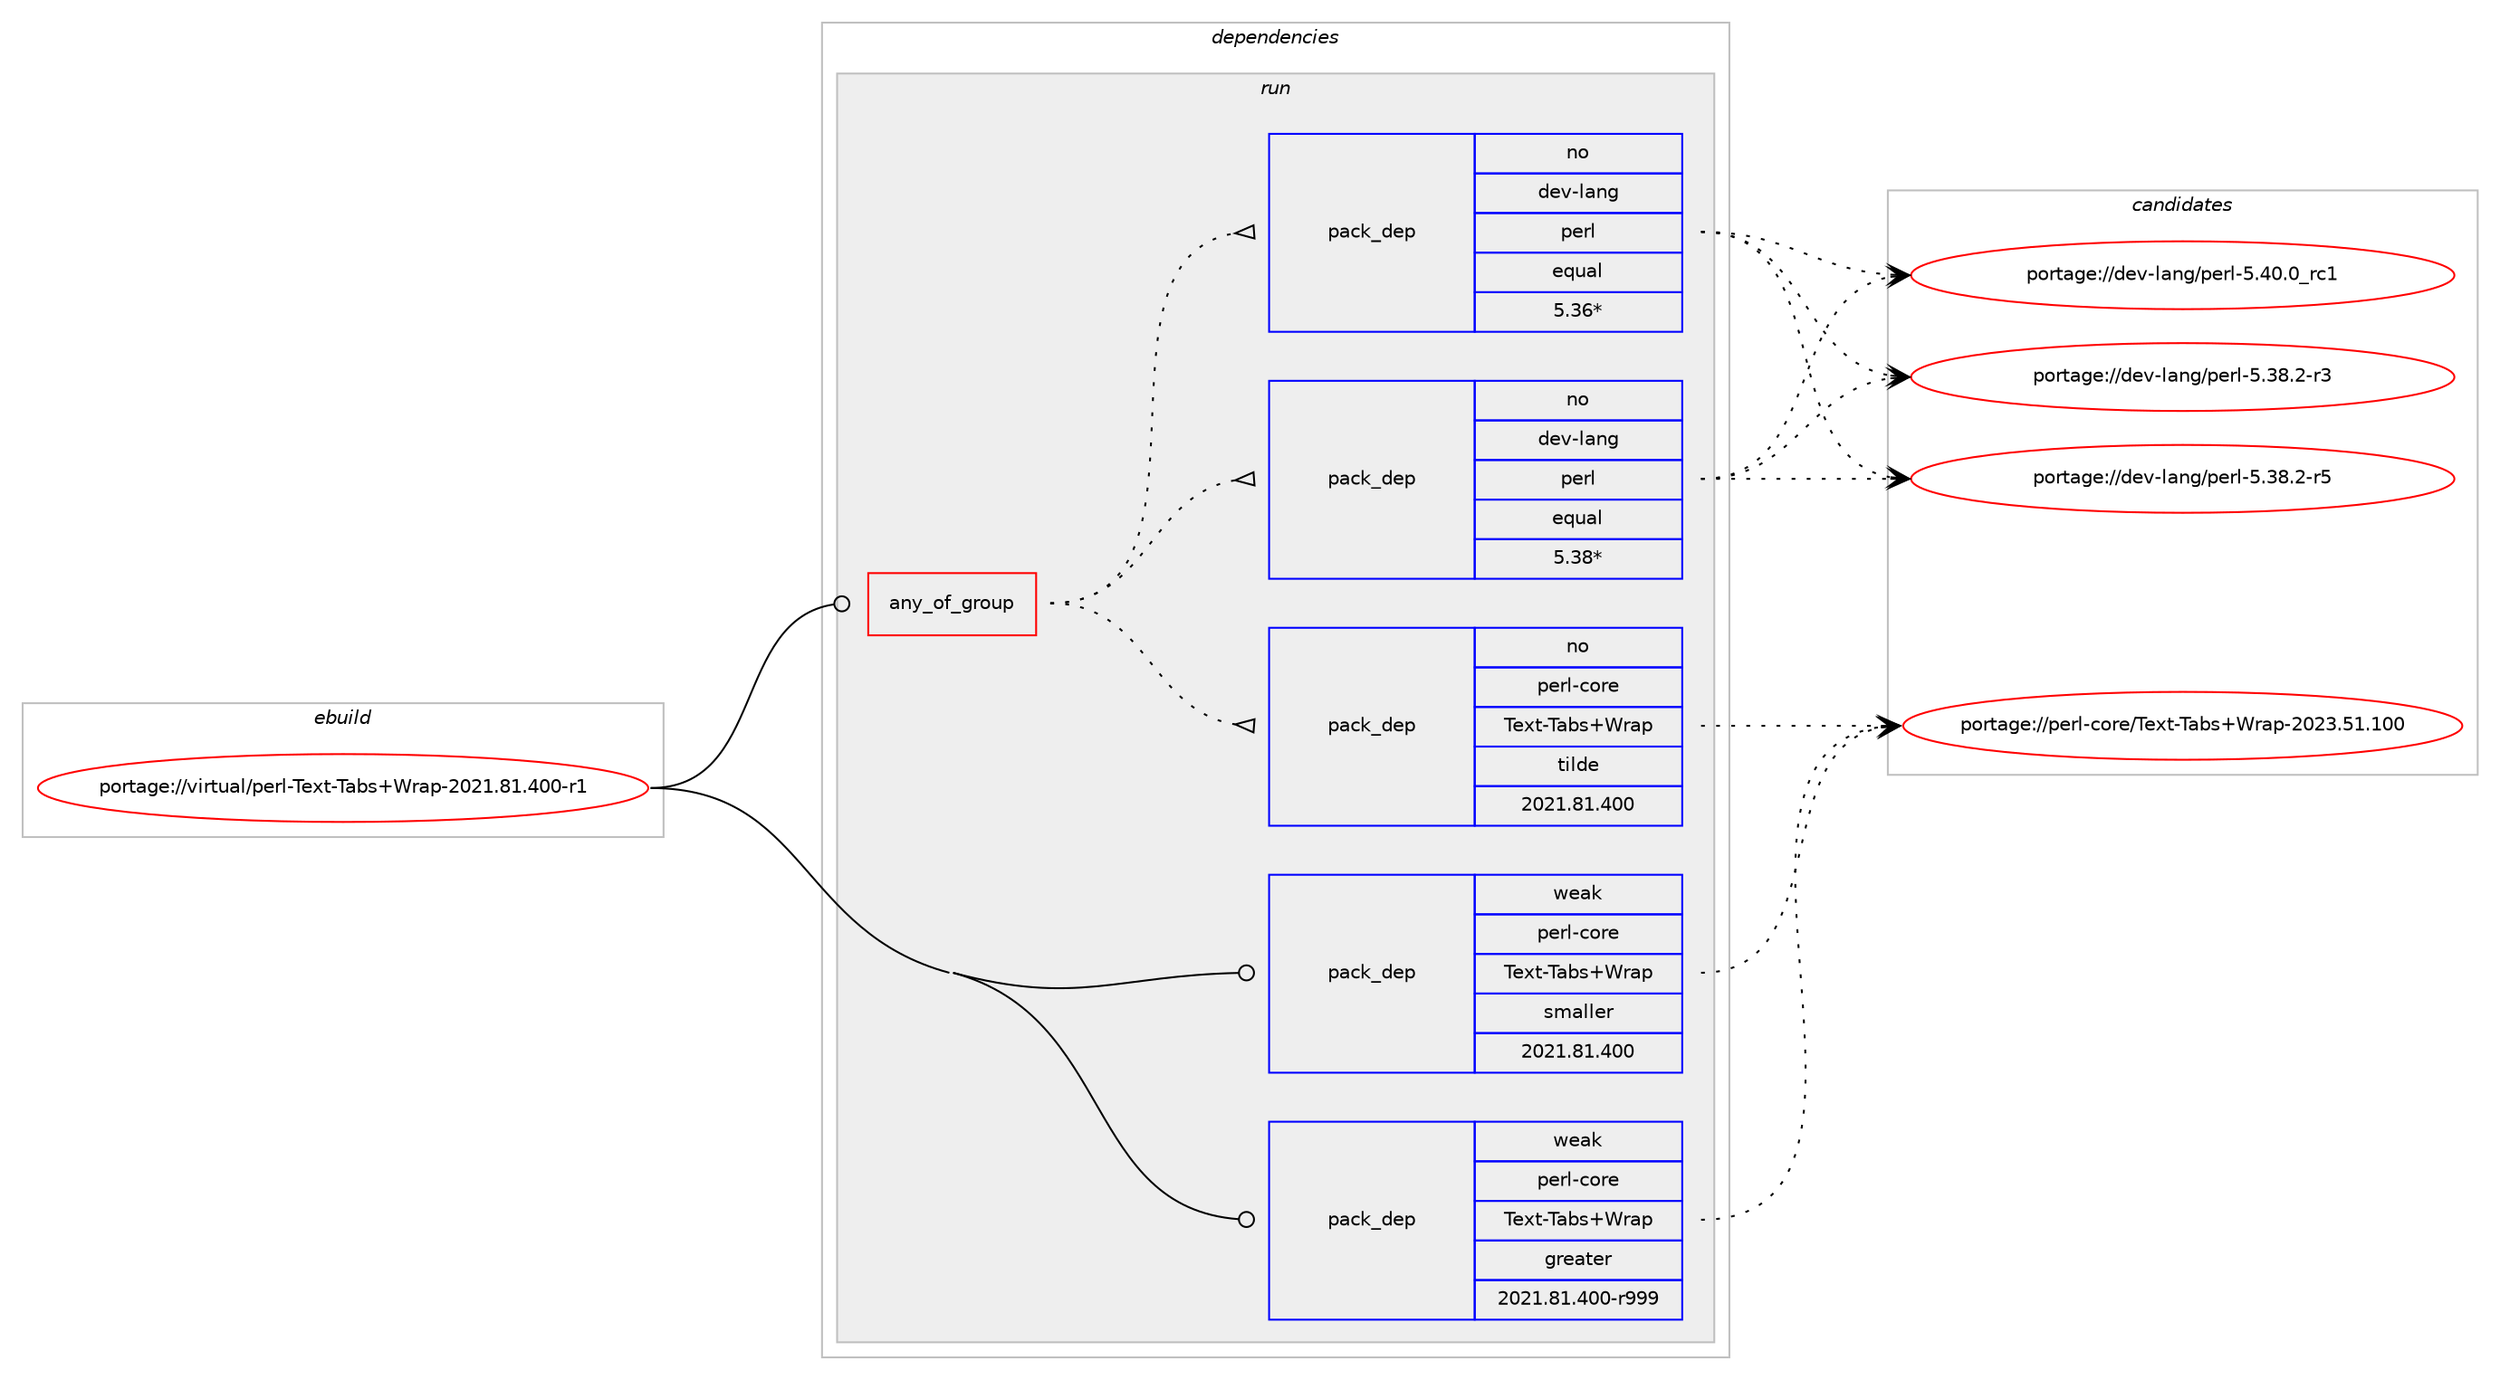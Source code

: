 digraph prolog {

# *************
# Graph options
# *************

newrank=true;
concentrate=true;
compound=true;
graph [rankdir=LR,fontname=Helvetica,fontsize=10,ranksep=1.5];#, ranksep=2.5, nodesep=0.2];
edge  [arrowhead=vee];
node  [fontname=Helvetica,fontsize=10];

# **********
# The ebuild
# **********

subgraph cluster_leftcol {
color=gray;
rank=same;
label=<<i>ebuild</i>>;
id [label="portage://virtual/perl-Text-Tabs+Wrap-2021.81.400-r1", color=red, width=4, href="../virtual/perl-Text-Tabs+Wrap-2021.81.400-r1.svg"];
}

# ****************
# The dependencies
# ****************

subgraph cluster_midcol {
color=gray;
label=<<i>dependencies</i>>;
subgraph cluster_compile {
fillcolor="#eeeeee";
style=filled;
label=<<i>compile</i>>;
}
subgraph cluster_compileandrun {
fillcolor="#eeeeee";
style=filled;
label=<<i>compile and run</i>>;
}
subgraph cluster_run {
fillcolor="#eeeeee";
style=filled;
label=<<i>run</i>>;
subgraph any50 {
dependency3528 [label=<<TABLE BORDER="0" CELLBORDER="1" CELLSPACING="0" CELLPADDING="4"><TR><TD CELLPADDING="10">any_of_group</TD></TR></TABLE>>, shape=none, color=red];subgraph pack2447 {
dependency3529 [label=<<TABLE BORDER="0" CELLBORDER="1" CELLSPACING="0" CELLPADDING="4" WIDTH="220"><TR><TD ROWSPAN="6" CELLPADDING="30">pack_dep</TD></TR><TR><TD WIDTH="110">no</TD></TR><TR><TD>dev-lang</TD></TR><TR><TD>perl</TD></TR><TR><TD>equal</TD></TR><TR><TD>5.38*</TD></TR></TABLE>>, shape=none, color=blue];
}
dependency3528:e -> dependency3529:w [weight=20,style="dotted",arrowhead="oinv"];
subgraph pack2448 {
dependency3530 [label=<<TABLE BORDER="0" CELLBORDER="1" CELLSPACING="0" CELLPADDING="4" WIDTH="220"><TR><TD ROWSPAN="6" CELLPADDING="30">pack_dep</TD></TR><TR><TD WIDTH="110">no</TD></TR><TR><TD>dev-lang</TD></TR><TR><TD>perl</TD></TR><TR><TD>equal</TD></TR><TR><TD>5.36*</TD></TR></TABLE>>, shape=none, color=blue];
}
dependency3528:e -> dependency3530:w [weight=20,style="dotted",arrowhead="oinv"];
subgraph pack2449 {
dependency3531 [label=<<TABLE BORDER="0" CELLBORDER="1" CELLSPACING="0" CELLPADDING="4" WIDTH="220"><TR><TD ROWSPAN="6" CELLPADDING="30">pack_dep</TD></TR><TR><TD WIDTH="110">no</TD></TR><TR><TD>perl-core</TD></TR><TR><TD>Text-Tabs+Wrap</TD></TR><TR><TD>tilde</TD></TR><TR><TD>2021.81.400</TD></TR></TABLE>>, shape=none, color=blue];
}
dependency3528:e -> dependency3531:w [weight=20,style="dotted",arrowhead="oinv"];
}
id:e -> dependency3528:w [weight=20,style="solid",arrowhead="odot"];
# *** BEGIN UNKNOWN DEPENDENCY TYPE (TODO) ***
# id -> package_dependency(portage://virtual/perl-Text-Tabs+Wrap-2021.81.400-r1,run,no,dev-lang,perl,none,[,,],any_same_slot,[])
# *** END UNKNOWN DEPENDENCY TYPE (TODO) ***

subgraph pack2450 {
dependency3532 [label=<<TABLE BORDER="0" CELLBORDER="1" CELLSPACING="0" CELLPADDING="4" WIDTH="220"><TR><TD ROWSPAN="6" CELLPADDING="30">pack_dep</TD></TR><TR><TD WIDTH="110">weak</TD></TR><TR><TD>perl-core</TD></TR><TR><TD>Text-Tabs+Wrap</TD></TR><TR><TD>greater</TD></TR><TR><TD>2021.81.400-r999</TD></TR></TABLE>>, shape=none, color=blue];
}
id:e -> dependency3532:w [weight=20,style="solid",arrowhead="odot"];
subgraph pack2451 {
dependency3533 [label=<<TABLE BORDER="0" CELLBORDER="1" CELLSPACING="0" CELLPADDING="4" WIDTH="220"><TR><TD ROWSPAN="6" CELLPADDING="30">pack_dep</TD></TR><TR><TD WIDTH="110">weak</TD></TR><TR><TD>perl-core</TD></TR><TR><TD>Text-Tabs+Wrap</TD></TR><TR><TD>smaller</TD></TR><TR><TD>2021.81.400</TD></TR></TABLE>>, shape=none, color=blue];
}
id:e -> dependency3533:w [weight=20,style="solid",arrowhead="odot"];
}
}

# **************
# The candidates
# **************

subgraph cluster_choices {
rank=same;
color=gray;
label=<<i>candidates</i>>;

subgraph choice2447 {
color=black;
nodesep=1;
choice100101118451089711010347112101114108455346515646504511451 [label="portage://dev-lang/perl-5.38.2-r3", color=red, width=4,href="../dev-lang/perl-5.38.2-r3.svg"];
choice100101118451089711010347112101114108455346515646504511453 [label="portage://dev-lang/perl-5.38.2-r5", color=red, width=4,href="../dev-lang/perl-5.38.2-r5.svg"];
choice10010111845108971101034711210111410845534652484648951149949 [label="portage://dev-lang/perl-5.40.0_rc1", color=red, width=4,href="../dev-lang/perl-5.40.0_rc1.svg"];
dependency3529:e -> choice100101118451089711010347112101114108455346515646504511451:w [style=dotted,weight="100"];
dependency3529:e -> choice100101118451089711010347112101114108455346515646504511453:w [style=dotted,weight="100"];
dependency3529:e -> choice10010111845108971101034711210111410845534652484648951149949:w [style=dotted,weight="100"];
}
subgraph choice2448 {
color=black;
nodesep=1;
choice100101118451089711010347112101114108455346515646504511451 [label="portage://dev-lang/perl-5.38.2-r3", color=red, width=4,href="../dev-lang/perl-5.38.2-r3.svg"];
choice100101118451089711010347112101114108455346515646504511453 [label="portage://dev-lang/perl-5.38.2-r5", color=red, width=4,href="../dev-lang/perl-5.38.2-r5.svg"];
choice10010111845108971101034711210111410845534652484648951149949 [label="portage://dev-lang/perl-5.40.0_rc1", color=red, width=4,href="../dev-lang/perl-5.40.0_rc1.svg"];
dependency3530:e -> choice100101118451089711010347112101114108455346515646504511451:w [style=dotted,weight="100"];
dependency3530:e -> choice100101118451089711010347112101114108455346515646504511453:w [style=dotted,weight="100"];
dependency3530:e -> choice10010111845108971101034711210111410845534652484648951149949:w [style=dotted,weight="100"];
}
subgraph choice2449 {
color=black;
nodesep=1;
choice1121011141084599111114101478410112011645849798115438711497112455048505146534946494848 [label="portage://perl-core/Text-Tabs+Wrap-2023.51.100", color=red, width=4,href="../perl-core/Text-Tabs+Wrap-2023.51.100.svg"];
dependency3531:e -> choice1121011141084599111114101478410112011645849798115438711497112455048505146534946494848:w [style=dotted,weight="100"];
}
subgraph choice2450 {
color=black;
nodesep=1;
choice1121011141084599111114101478410112011645849798115438711497112455048505146534946494848 [label="portage://perl-core/Text-Tabs+Wrap-2023.51.100", color=red, width=4,href="../perl-core/Text-Tabs+Wrap-2023.51.100.svg"];
dependency3532:e -> choice1121011141084599111114101478410112011645849798115438711497112455048505146534946494848:w [style=dotted,weight="100"];
}
subgraph choice2451 {
color=black;
nodesep=1;
choice1121011141084599111114101478410112011645849798115438711497112455048505146534946494848 [label="portage://perl-core/Text-Tabs+Wrap-2023.51.100", color=red, width=4,href="../perl-core/Text-Tabs+Wrap-2023.51.100.svg"];
dependency3533:e -> choice1121011141084599111114101478410112011645849798115438711497112455048505146534946494848:w [style=dotted,weight="100"];
}
}

}
